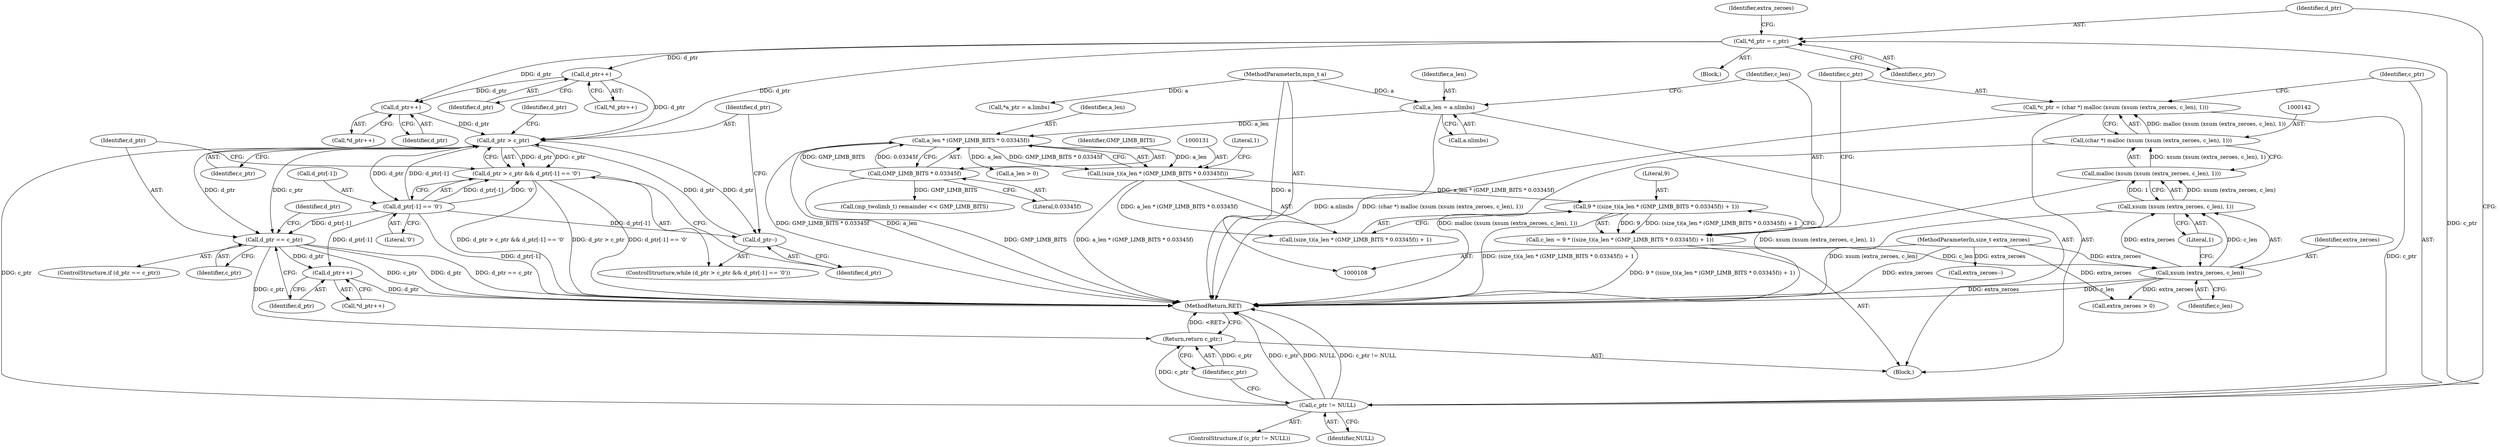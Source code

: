 digraph "0_gnulib_278b4175c9d7dd47c1a3071554aac02add3b3c35@pointer" {
"1000155" [label="(Call,*d_ptr = c_ptr)"];
"1000150" [label="(Call,c_ptr != NULL)"];
"1000139" [label="(Call,*c_ptr = (char *) malloc (xsum (xsum (extra_zeroes, c_len), 1)))"];
"1000141" [label="(Call,(char *) malloc (xsum (xsum (extra_zeroes, c_len), 1)))"];
"1000143" [label="(Call,malloc (xsum (xsum (extra_zeroes, c_len), 1)))"];
"1000144" [label="(Call,xsum (xsum (extra_zeroes, c_len), 1))"];
"1000145" [label="(Call,xsum (extra_zeroes, c_len))"];
"1000110" [label="(MethodParameterIn,size_t extra_zeroes)"];
"1000125" [label="(Call,c_len = 9 * ((size_t)(a_len * (GMP_LIMB_BITS * 0.03345f)) + 1))"];
"1000127" [label="(Call,9 * ((size_t)(a_len * (GMP_LIMB_BITS * 0.03345f)) + 1))"];
"1000130" [label="(Call,(size_t)(a_len * (GMP_LIMB_BITS * 0.03345f)))"];
"1000132" [label="(Call,a_len * (GMP_LIMB_BITS * 0.03345f))"];
"1000119" [label="(Call,a_len = a.nlimbs)"];
"1000109" [label="(MethodParameterIn,mpn_t a)"];
"1000134" [label="(Call,GMP_LIMB_BITS * 0.03345f)"];
"1000166" [label="(Call,d_ptr++)"];
"1000230" [label="(Call,d_ptr++)"];
"1000254" [label="(Call,d_ptr > c_ptr)"];
"1000253" [label="(Call,d_ptr > c_ptr && d_ptr[-1] == '0')"];
"1000257" [label="(Call,d_ptr[-1] == '0')"];
"1000263" [label="(Call,d_ptr--)"];
"1000266" [label="(Call,d_ptr == c_ptr)"];
"1000271" [label="(Call,d_ptr++)"];
"1000278" [label="(Return,return c_ptr;)"];
"1000128" [label="(Literal,9)"];
"1000135" [label="(Identifier,GMP_LIMB_BITS)"];
"1000268" [label="(Identifier,c_ptr)"];
"1000148" [label="(Literal,1)"];
"1000254" [label="(Call,d_ptr > c_ptr)"];
"1000280" [label="(MethodReturn,RET)"];
"1000110" [label="(MethodParameterIn,size_t extra_zeroes)"];
"1000119" [label="(Call,a_len = a.nlimbs)"];
"1000149" [label="(ControlStructure,if (c_ptr != NULL))"];
"1000278" [label="(Return,return c_ptr;)"];
"1000109" [label="(MethodParameterIn,mpn_t a)"];
"1000229" [label="(Call,*d_ptr++)"];
"1000253" [label="(Call,d_ptr > c_ptr && d_ptr[-1] == '0')"];
"1000155" [label="(Call,*d_ptr = c_ptr)"];
"1000256" [label="(Identifier,c_ptr)"];
"1000271" [label="(Call,d_ptr++)"];
"1000139" [label="(Call,*c_ptr = (char *) malloc (xsum (xsum (extra_zeroes, c_len), 1)))"];
"1000120" [label="(Identifier,a_len)"];
"1000113" [label="(Call,*a_ptr = a.limbs)"];
"1000166" [label="(Call,d_ptr++)"];
"1000170" [label="(Call,a_len > 0)"];
"1000152" [label="(Identifier,NULL)"];
"1000159" [label="(Call,extra_zeroes > 0)"];
"1000270" [label="(Call,*d_ptr++)"];
"1000140" [label="(Identifier,c_ptr)"];
"1000259" [label="(Identifier,d_ptr)"];
"1000162" [label="(Call,extra_zeroes--)"];
"1000145" [label="(Call,xsum (extra_zeroes, c_len))"];
"1000257" [label="(Call,d_ptr[-1] == '0')"];
"1000252" [label="(ControlStructure,while (d_ptr > c_ptr && d_ptr[-1] == '0'))"];
"1000265" [label="(ControlStructure,if (d_ptr == c_ptr))"];
"1000262" [label="(Literal,'0')"];
"1000267" [label="(Identifier,d_ptr)"];
"1000151" [label="(Identifier,c_ptr)"];
"1000125" [label="(Call,c_len = 9 * ((size_t)(a_len * (GMP_LIMB_BITS * 0.03345f)) + 1))"];
"1000276" [label="(Identifier,d_ptr)"];
"1000272" [label="(Identifier,d_ptr)"];
"1000153" [label="(Block,)"];
"1000144" [label="(Call,xsum (xsum (extra_zeroes, c_len), 1))"];
"1000143" [label="(Call,malloc (xsum (xsum (extra_zeroes, c_len), 1)))"];
"1000150" [label="(Call,c_ptr != NULL)"];
"1000160" [label="(Identifier,extra_zeroes)"];
"1000137" [label="(Literal,1)"];
"1000264" [label="(Identifier,d_ptr)"];
"1000258" [label="(Call,d_ptr[-1])"];
"1000127" [label="(Call,9 * ((size_t)(a_len * (GMP_LIMB_BITS * 0.03345f)) + 1))"];
"1000132" [label="(Call,a_len * (GMP_LIMB_BITS * 0.03345f))"];
"1000165" [label="(Call,*d_ptr++)"];
"1000199" [label="(Call,(mp_twolimb_t) remainder << GMP_LIMB_BITS)"];
"1000146" [label="(Identifier,extra_zeroes)"];
"1000141" [label="(Call,(char *) malloc (xsum (xsum (extra_zeroes, c_len), 1)))"];
"1000231" [label="(Identifier,d_ptr)"];
"1000255" [label="(Identifier,d_ptr)"];
"1000156" [label="(Identifier,d_ptr)"];
"1000121" [label="(Call,a.nlimbs)"];
"1000230" [label="(Call,d_ptr++)"];
"1000266" [label="(Call,d_ptr == c_ptr)"];
"1000263" [label="(Call,d_ptr--)"];
"1000133" [label="(Identifier,a_len)"];
"1000130" [label="(Call,(size_t)(a_len * (GMP_LIMB_BITS * 0.03345f)))"];
"1000147" [label="(Identifier,c_len)"];
"1000126" [label="(Identifier,c_len)"];
"1000129" [label="(Call,(size_t)(a_len * (GMP_LIMB_BITS * 0.03345f)) + 1)"];
"1000157" [label="(Identifier,c_ptr)"];
"1000279" [label="(Identifier,c_ptr)"];
"1000134" [label="(Call,GMP_LIMB_BITS * 0.03345f)"];
"1000136" [label="(Literal,0.03345f)"];
"1000167" [label="(Identifier,d_ptr)"];
"1000111" [label="(Block,)"];
"1000155" -> "1000153"  [label="AST: "];
"1000155" -> "1000157"  [label="CFG: "];
"1000156" -> "1000155"  [label="AST: "];
"1000157" -> "1000155"  [label="AST: "];
"1000160" -> "1000155"  [label="CFG: "];
"1000150" -> "1000155"  [label="DDG: c_ptr"];
"1000155" -> "1000166"  [label="DDG: d_ptr"];
"1000155" -> "1000230"  [label="DDG: d_ptr"];
"1000155" -> "1000254"  [label="DDG: d_ptr"];
"1000150" -> "1000149"  [label="AST: "];
"1000150" -> "1000152"  [label="CFG: "];
"1000151" -> "1000150"  [label="AST: "];
"1000152" -> "1000150"  [label="AST: "];
"1000156" -> "1000150"  [label="CFG: "];
"1000279" -> "1000150"  [label="CFG: "];
"1000150" -> "1000280"  [label="DDG: c_ptr"];
"1000150" -> "1000280"  [label="DDG: NULL"];
"1000150" -> "1000280"  [label="DDG: c_ptr != NULL"];
"1000139" -> "1000150"  [label="DDG: c_ptr"];
"1000150" -> "1000254"  [label="DDG: c_ptr"];
"1000150" -> "1000278"  [label="DDG: c_ptr"];
"1000139" -> "1000111"  [label="AST: "];
"1000139" -> "1000141"  [label="CFG: "];
"1000140" -> "1000139"  [label="AST: "];
"1000141" -> "1000139"  [label="AST: "];
"1000151" -> "1000139"  [label="CFG: "];
"1000139" -> "1000280"  [label="DDG: (char *) malloc (xsum (xsum (extra_zeroes, c_len), 1))"];
"1000141" -> "1000139"  [label="DDG: malloc (xsum (xsum (extra_zeroes, c_len), 1))"];
"1000141" -> "1000143"  [label="CFG: "];
"1000142" -> "1000141"  [label="AST: "];
"1000143" -> "1000141"  [label="AST: "];
"1000141" -> "1000280"  [label="DDG: malloc (xsum (xsum (extra_zeroes, c_len), 1))"];
"1000143" -> "1000141"  [label="DDG: xsum (xsum (extra_zeroes, c_len), 1)"];
"1000143" -> "1000144"  [label="CFG: "];
"1000144" -> "1000143"  [label="AST: "];
"1000143" -> "1000280"  [label="DDG: xsum (xsum (extra_zeroes, c_len), 1)"];
"1000144" -> "1000143"  [label="DDG: xsum (extra_zeroes, c_len)"];
"1000144" -> "1000143"  [label="DDG: 1"];
"1000144" -> "1000148"  [label="CFG: "];
"1000145" -> "1000144"  [label="AST: "];
"1000148" -> "1000144"  [label="AST: "];
"1000144" -> "1000280"  [label="DDG: xsum (extra_zeroes, c_len)"];
"1000145" -> "1000144"  [label="DDG: extra_zeroes"];
"1000145" -> "1000144"  [label="DDG: c_len"];
"1000145" -> "1000147"  [label="CFG: "];
"1000146" -> "1000145"  [label="AST: "];
"1000147" -> "1000145"  [label="AST: "];
"1000148" -> "1000145"  [label="CFG: "];
"1000145" -> "1000280"  [label="DDG: extra_zeroes"];
"1000145" -> "1000280"  [label="DDG: c_len"];
"1000110" -> "1000145"  [label="DDG: extra_zeroes"];
"1000125" -> "1000145"  [label="DDG: c_len"];
"1000145" -> "1000159"  [label="DDG: extra_zeroes"];
"1000110" -> "1000108"  [label="AST: "];
"1000110" -> "1000280"  [label="DDG: extra_zeroes"];
"1000110" -> "1000159"  [label="DDG: extra_zeroes"];
"1000110" -> "1000162"  [label="DDG: extra_zeroes"];
"1000125" -> "1000111"  [label="AST: "];
"1000125" -> "1000127"  [label="CFG: "];
"1000126" -> "1000125"  [label="AST: "];
"1000127" -> "1000125"  [label="AST: "];
"1000140" -> "1000125"  [label="CFG: "];
"1000125" -> "1000280"  [label="DDG: 9 * ((size_t)(a_len * (GMP_LIMB_BITS * 0.03345f)) + 1)"];
"1000127" -> "1000125"  [label="DDG: 9"];
"1000127" -> "1000125"  [label="DDG: (size_t)(a_len * (GMP_LIMB_BITS * 0.03345f)) + 1"];
"1000127" -> "1000129"  [label="CFG: "];
"1000128" -> "1000127"  [label="AST: "];
"1000129" -> "1000127"  [label="AST: "];
"1000127" -> "1000280"  [label="DDG: (size_t)(a_len * (GMP_LIMB_BITS * 0.03345f)) + 1"];
"1000130" -> "1000127"  [label="DDG: a_len * (GMP_LIMB_BITS * 0.03345f)"];
"1000130" -> "1000129"  [label="AST: "];
"1000130" -> "1000132"  [label="CFG: "];
"1000131" -> "1000130"  [label="AST: "];
"1000132" -> "1000130"  [label="AST: "];
"1000137" -> "1000130"  [label="CFG: "];
"1000130" -> "1000280"  [label="DDG: a_len * (GMP_LIMB_BITS * 0.03345f)"];
"1000130" -> "1000129"  [label="DDG: a_len * (GMP_LIMB_BITS * 0.03345f)"];
"1000132" -> "1000130"  [label="DDG: a_len"];
"1000132" -> "1000130"  [label="DDG: GMP_LIMB_BITS * 0.03345f"];
"1000132" -> "1000134"  [label="CFG: "];
"1000133" -> "1000132"  [label="AST: "];
"1000134" -> "1000132"  [label="AST: "];
"1000132" -> "1000280"  [label="DDG: a_len"];
"1000132" -> "1000280"  [label="DDG: GMP_LIMB_BITS * 0.03345f"];
"1000119" -> "1000132"  [label="DDG: a_len"];
"1000134" -> "1000132"  [label="DDG: GMP_LIMB_BITS"];
"1000134" -> "1000132"  [label="DDG: 0.03345f"];
"1000132" -> "1000170"  [label="DDG: a_len"];
"1000119" -> "1000111"  [label="AST: "];
"1000119" -> "1000121"  [label="CFG: "];
"1000120" -> "1000119"  [label="AST: "];
"1000121" -> "1000119"  [label="AST: "];
"1000126" -> "1000119"  [label="CFG: "];
"1000119" -> "1000280"  [label="DDG: a.nlimbs"];
"1000109" -> "1000119"  [label="DDG: a"];
"1000109" -> "1000108"  [label="AST: "];
"1000109" -> "1000280"  [label="DDG: a"];
"1000109" -> "1000113"  [label="DDG: a"];
"1000134" -> "1000136"  [label="CFG: "];
"1000135" -> "1000134"  [label="AST: "];
"1000136" -> "1000134"  [label="AST: "];
"1000134" -> "1000280"  [label="DDG: GMP_LIMB_BITS"];
"1000134" -> "1000199"  [label="DDG: GMP_LIMB_BITS"];
"1000166" -> "1000165"  [label="AST: "];
"1000166" -> "1000167"  [label="CFG: "];
"1000167" -> "1000166"  [label="AST: "];
"1000165" -> "1000166"  [label="CFG: "];
"1000166" -> "1000230"  [label="DDG: d_ptr"];
"1000166" -> "1000254"  [label="DDG: d_ptr"];
"1000230" -> "1000229"  [label="AST: "];
"1000230" -> "1000231"  [label="CFG: "];
"1000231" -> "1000230"  [label="AST: "];
"1000229" -> "1000230"  [label="CFG: "];
"1000230" -> "1000254"  [label="DDG: d_ptr"];
"1000254" -> "1000253"  [label="AST: "];
"1000254" -> "1000256"  [label="CFG: "];
"1000255" -> "1000254"  [label="AST: "];
"1000256" -> "1000254"  [label="AST: "];
"1000259" -> "1000254"  [label="CFG: "];
"1000253" -> "1000254"  [label="CFG: "];
"1000254" -> "1000253"  [label="DDG: d_ptr"];
"1000254" -> "1000253"  [label="DDG: c_ptr"];
"1000263" -> "1000254"  [label="DDG: d_ptr"];
"1000257" -> "1000254"  [label="DDG: d_ptr[-1]"];
"1000254" -> "1000257"  [label="DDG: d_ptr"];
"1000254" -> "1000263"  [label="DDG: d_ptr"];
"1000254" -> "1000266"  [label="DDG: d_ptr"];
"1000254" -> "1000266"  [label="DDG: c_ptr"];
"1000253" -> "1000252"  [label="AST: "];
"1000253" -> "1000257"  [label="CFG: "];
"1000257" -> "1000253"  [label="AST: "];
"1000264" -> "1000253"  [label="CFG: "];
"1000267" -> "1000253"  [label="CFG: "];
"1000253" -> "1000280"  [label="DDG: d_ptr > c_ptr && d_ptr[-1] == '0'"];
"1000253" -> "1000280"  [label="DDG: d_ptr > c_ptr"];
"1000253" -> "1000280"  [label="DDG: d_ptr[-1] == '0'"];
"1000257" -> "1000253"  [label="DDG: d_ptr[-1]"];
"1000257" -> "1000253"  [label="DDG: '0'"];
"1000257" -> "1000262"  [label="CFG: "];
"1000258" -> "1000257"  [label="AST: "];
"1000262" -> "1000257"  [label="AST: "];
"1000257" -> "1000280"  [label="DDG: d_ptr[-1]"];
"1000257" -> "1000263"  [label="DDG: d_ptr[-1]"];
"1000257" -> "1000266"  [label="DDG: d_ptr[-1]"];
"1000257" -> "1000271"  [label="DDG: d_ptr[-1]"];
"1000263" -> "1000252"  [label="AST: "];
"1000263" -> "1000264"  [label="CFG: "];
"1000264" -> "1000263"  [label="AST: "];
"1000255" -> "1000263"  [label="CFG: "];
"1000266" -> "1000265"  [label="AST: "];
"1000266" -> "1000268"  [label="CFG: "];
"1000267" -> "1000266"  [label="AST: "];
"1000268" -> "1000266"  [label="AST: "];
"1000272" -> "1000266"  [label="CFG: "];
"1000276" -> "1000266"  [label="CFG: "];
"1000266" -> "1000280"  [label="DDG: c_ptr"];
"1000266" -> "1000280"  [label="DDG: d_ptr"];
"1000266" -> "1000280"  [label="DDG: d_ptr == c_ptr"];
"1000266" -> "1000271"  [label="DDG: d_ptr"];
"1000266" -> "1000278"  [label="DDG: c_ptr"];
"1000271" -> "1000270"  [label="AST: "];
"1000271" -> "1000272"  [label="CFG: "];
"1000272" -> "1000271"  [label="AST: "];
"1000270" -> "1000271"  [label="CFG: "];
"1000271" -> "1000280"  [label="DDG: d_ptr"];
"1000278" -> "1000111"  [label="AST: "];
"1000278" -> "1000279"  [label="CFG: "];
"1000279" -> "1000278"  [label="AST: "];
"1000280" -> "1000278"  [label="CFG: "];
"1000278" -> "1000280"  [label="DDG: <RET>"];
"1000279" -> "1000278"  [label="DDG: c_ptr"];
}
